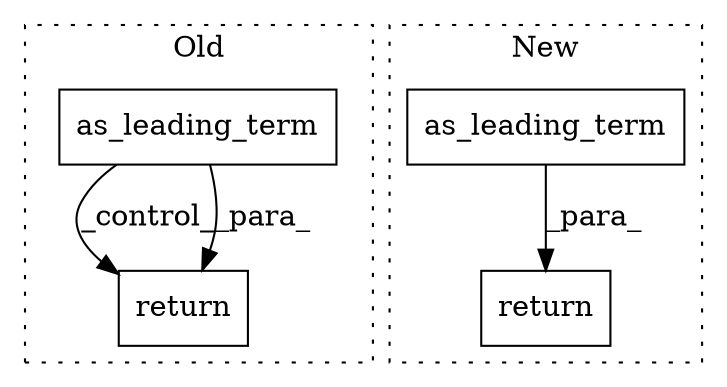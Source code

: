 digraph G {
subgraph cluster0 {
1 [label="as_leading_term" a="32" s="7811,7828" l="16,1" shape="box"];
3 [label="return" a="41" s="7978" l="7" shape="box"];
label = "Old";
style="dotted";
}
subgraph cluster1 {
2 [label="as_leading_term" a="32" s="7866,7883" l="16,1" shape="box"];
4 [label="return" a="41" s="7855" l="7" shape="box"];
label = "New";
style="dotted";
}
1 -> 3 [label="_control_"];
1 -> 3 [label="_para_"];
2 -> 4 [label="_para_"];
}